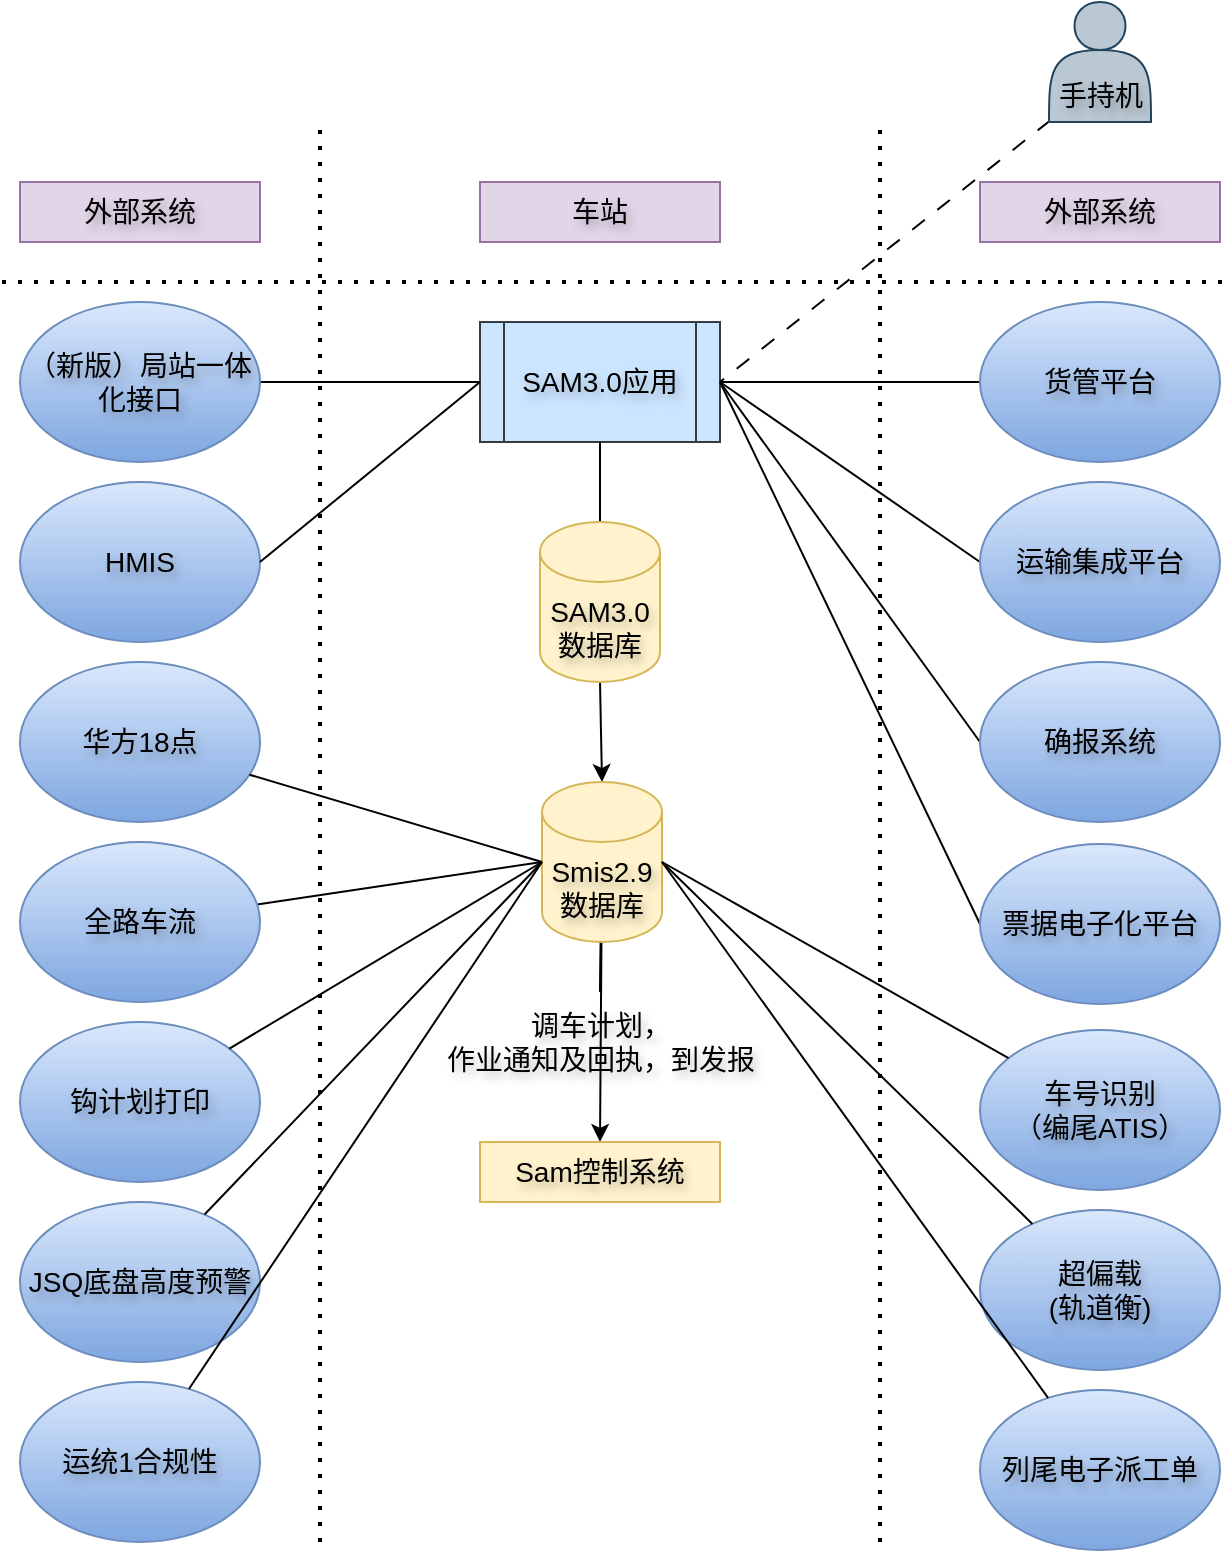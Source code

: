<mxfile version="28.2.7">
  <diagram name="第 1 页" id="1d3wV3VHD6_PKYP7ci5T">
    <mxGraphModel dx="1034" dy="544" grid="1" gridSize="10" guides="1" tooltips="1" connect="1" arrows="1" fold="1" page="1" pageScale="1" pageWidth="827" pageHeight="1169" math="0" shadow="0">
      <root>
        <mxCell id="0" />
        <mxCell id="1" parent="0" />
        <mxCell id="PvLLfz0_lS-ZaBHEbWD5-1" value="&lt;font&gt;外部系统&lt;/font&gt;" style="rounded=0;whiteSpace=wrap;html=1;hachureGap=4;fontFamily=Helvetica;strokeColor=#9673a6;fontSize=14;fillColor=#e1d5e7;textShadow=1;labelBackgroundColor=none;labelBorderColor=none;" parent="1" vertex="1">
          <mxGeometry x="49" y="140" width="120" height="30" as="geometry" />
        </mxCell>
        <mxCell id="PvLLfz0_lS-ZaBHEbWD5-2" value="&lt;font&gt;外部系统&lt;/font&gt;" style="rounded=0;whiteSpace=wrap;html=1;hachureGap=4;fontFamily=Helvetica;strokeColor=#9673a6;fontSize=14;fillColor=#e1d5e7;textShadow=1;labelBackgroundColor=none;labelBorderColor=none;" parent="1" vertex="1">
          <mxGeometry x="529" y="140" width="120" height="30" as="geometry" />
        </mxCell>
        <mxCell id="PvLLfz0_lS-ZaBHEbWD5-3" value="&lt;font&gt;车站&lt;/font&gt;" style="rounded=0;whiteSpace=wrap;html=1;hachureGap=4;fontFamily=Helvetica;strokeColor=#9673a6;fontSize=14;fillColor=#e1d5e7;textShadow=1;labelBackgroundColor=none;labelBorderColor=none;" parent="1" vertex="1">
          <mxGeometry x="279" y="140" width="120" height="30" as="geometry" />
        </mxCell>
        <mxCell id="hTW7HADQhVkxciLwx3_A-1" style="rounded=0;hachureGap=4;orthogonalLoop=1;jettySize=auto;html=1;entryX=0;entryY=0.5;entryDx=0;entryDy=0;fontFamily=Architects Daughter;fontSource=https%3A%2F%2Ffonts.googleapis.com%2Fcss%3Ffamily%3DArchitects%2BDaughter;endArrow=none;endFill=0;exitX=1;exitY=0.5;exitDx=0;exitDy=0;" edge="1" parent="1" source="PvLLfz0_lS-ZaBHEbWD5-10" target="PvLLfz0_lS-ZaBHEbWD5-21">
          <mxGeometry relative="1" as="geometry" />
        </mxCell>
        <mxCell id="PvLLfz0_lS-ZaBHEbWD5-10" value="&lt;font&gt;SAM3.0应用&lt;/font&gt;" style="shape=process;whiteSpace=wrap;html=1;backgroundOutline=1;hachureGap=4;fontFamily=Helvetica;fontSize=14;fillColor=#cce5ff;strokeColor=#36393d;textShadow=1;labelBackgroundColor=none;labelBorderColor=none;" parent="1" vertex="1">
          <mxGeometry x="279" y="210" width="120" height="60" as="geometry" />
        </mxCell>
        <mxCell id="PvLLfz0_lS-ZaBHEbWD5-11" style="rounded=0;hachureGap=4;orthogonalLoop=1;jettySize=auto;html=1;entryX=0.5;entryY=0;entryDx=0;entryDy=0;fontFamily=Helvetica;endArrow=classic;endFill=1;fontSize=14;textShadow=1;labelBackgroundColor=none;labelBorderColor=none;" parent="1" source="PvLLfz0_lS-ZaBHEbWD5-42" target="PvLLfz0_lS-ZaBHEbWD5-13" edge="1">
          <mxGeometry relative="1" as="geometry" />
        </mxCell>
        <mxCell id="PvLLfz0_lS-ZaBHEbWD5-12" value="" style="endArrow=none;html=1;rounded=0;hachureGap=4;fontFamily=Helvetica;entryX=0.5;entryY=1;entryDx=0;entryDy=0;exitX=0.5;exitY=0;exitDx=0;exitDy=0;exitPerimeter=0;fontSize=14;textShadow=1;labelBackgroundColor=none;labelBorderColor=none;" parent="1" source="PvLLfz0_lS-ZaBHEbWD5-33" target="PvLLfz0_lS-ZaBHEbWD5-10" edge="1">
          <mxGeometry width="50" height="50" relative="1" as="geometry">
            <mxPoint x="329" y="350" as="sourcePoint" />
            <mxPoint x="379" y="300" as="targetPoint" />
          </mxGeometry>
        </mxCell>
        <mxCell id="PvLLfz0_lS-ZaBHEbWD5-13" value="&lt;font&gt;Sam控制系统&lt;/font&gt;" style="whiteSpace=wrap;html=1;fontFamily=Helvetica;hachureGap=4;fontSize=14;fillColor=#fff2cc;strokeColor=#d6b656;textShadow=1;labelBackgroundColor=none;labelBorderColor=none;" parent="1" vertex="1">
          <mxGeometry x="279" y="620" width="120" height="30" as="geometry" />
        </mxCell>
        <mxCell id="PvLLfz0_lS-ZaBHEbWD5-14" value="" style="endArrow=none;dashed=1;html=1;dashPattern=1 3;strokeWidth=2;rounded=0;hachureGap=4;fontFamily=Helvetica;fontSize=14;textShadow=1;labelBackgroundColor=none;labelBorderColor=none;" parent="1" edge="1">
          <mxGeometry width="50" height="50" relative="1" as="geometry">
            <mxPoint x="479" y="820" as="sourcePoint" />
            <mxPoint x="479" y="110" as="targetPoint" />
          </mxGeometry>
        </mxCell>
        <mxCell id="PvLLfz0_lS-ZaBHEbWD5-15" value="" style="endArrow=none;dashed=1;html=1;dashPattern=1 3;strokeWidth=2;rounded=0;hachureGap=4;fontFamily=Helvetica;fontSize=14;textShadow=1;labelBackgroundColor=none;labelBorderColor=none;" parent="1" edge="1">
          <mxGeometry width="50" height="50" relative="1" as="geometry">
            <mxPoint x="40" y="190" as="sourcePoint" />
            <mxPoint x="650" y="190" as="targetPoint" />
          </mxGeometry>
        </mxCell>
        <mxCell id="PvLLfz0_lS-ZaBHEbWD5-16" value="" style="endArrow=none;dashed=1;html=1;dashPattern=1 3;strokeWidth=2;rounded=0;hachureGap=4;fontFamily=Helvetica;fontSize=14;textShadow=1;labelBackgroundColor=none;labelBorderColor=none;" parent="1" edge="1">
          <mxGeometry width="50" height="50" relative="1" as="geometry">
            <mxPoint x="199" y="820" as="sourcePoint" />
            <mxPoint x="199" y="110" as="targetPoint" />
          </mxGeometry>
        </mxCell>
        <mxCell id="PvLLfz0_lS-ZaBHEbWD5-19" style="rounded=0;hachureGap=4;orthogonalLoop=1;jettySize=auto;html=1;entryX=1;entryY=0.5;entryDx=0;entryDy=0;fontFamily=Helvetica;endArrow=none;endFill=0;fontSize=14;textShadow=1;labelBackgroundColor=none;labelBorderColor=none;" parent="1" source="PvLLfz0_lS-ZaBHEbWD5-20" target="PvLLfz0_lS-ZaBHEbWD5-10" edge="1">
          <mxGeometry relative="1" as="geometry" />
        </mxCell>
        <mxCell id="PvLLfz0_lS-ZaBHEbWD5-20" value="货管平台" style="ellipse;whiteSpace=wrap;html=1;hachureGap=4;fontFamily=Helvetica;fontSize=14;fillColor=#dae8fc;strokeColor=#6c8ebf;textShadow=1;labelBackgroundColor=none;labelBorderColor=none;fillStyle=auto;gradientColor=#7ea6e0;" parent="1" vertex="1">
          <mxGeometry x="529" y="200" width="120" height="80" as="geometry" />
        </mxCell>
        <mxCell id="PvLLfz0_lS-ZaBHEbWD5-21" value="&lt;font&gt;确报系统&lt;/font&gt;" style="ellipse;whiteSpace=wrap;html=1;hachureGap=4;fontFamily=Helvetica;fontSize=14;fillColor=#dae8fc;strokeColor=#6c8ebf;textShadow=1;labelBackgroundColor=none;labelBorderColor=none;fillStyle=auto;gradientColor=#7ea6e0;" parent="1" vertex="1">
          <mxGeometry x="529" y="380" width="120" height="80" as="geometry" />
        </mxCell>
        <mxCell id="PvLLfz0_lS-ZaBHEbWD5-22" style="rounded=0;hachureGap=4;orthogonalLoop=1;jettySize=auto;html=1;fontFamily=Helvetica;endArrow=none;endFill=0;exitX=0;exitY=0.5;exitDx=0;exitDy=0;fontSize=14;entryX=1;entryY=0.5;entryDx=0;entryDy=0;textShadow=1;labelBackgroundColor=none;labelBorderColor=none;" parent="1" source="PvLLfz0_lS-ZaBHEbWD5-24" target="PvLLfz0_lS-ZaBHEbWD5-10" edge="1">
          <mxGeometry relative="1" as="geometry">
            <mxPoint x="399" y="270" as="targetPoint" />
          </mxGeometry>
        </mxCell>
        <mxCell id="PvLLfz0_lS-ZaBHEbWD5-24" value="&lt;font&gt;运输集成平台&lt;/font&gt;" style="ellipse;whiteSpace=wrap;html=1;hachureGap=4;fontFamily=Helvetica;fontSize=14;fillColor=#dae8fc;strokeColor=#6c8ebf;textShadow=1;labelBackgroundColor=none;labelBorderColor=none;fillStyle=auto;gradientColor=#7ea6e0;" parent="1" vertex="1">
          <mxGeometry x="529" y="290" width="120" height="80" as="geometry" />
        </mxCell>
        <mxCell id="PvLLfz0_lS-ZaBHEbWD5-25" style="rounded=0;hachureGap=4;orthogonalLoop=1;jettySize=auto;html=1;fontFamily=Helvetica;endArrow=none;endFill=0;exitX=0;exitY=0.5;exitDx=0;exitDy=0;fontSize=14;entryX=1;entryY=0.5;entryDx=0;entryDy=0;textShadow=1;labelBackgroundColor=none;labelBorderColor=none;" parent="1" source="PvLLfz0_lS-ZaBHEbWD5-26" target="PvLLfz0_lS-ZaBHEbWD5-10" edge="1">
          <mxGeometry relative="1" as="geometry">
            <mxPoint x="399" y="270" as="targetPoint" />
          </mxGeometry>
        </mxCell>
        <mxCell id="PvLLfz0_lS-ZaBHEbWD5-26" value="票据电子化平台" style="ellipse;whiteSpace=wrap;html=1;hachureGap=4;fontFamily=Helvetica;fontSize=14;fillColor=#dae8fc;strokeColor=#6c8ebf;textShadow=1;labelBackgroundColor=none;labelBorderColor=none;fillStyle=auto;gradientColor=#7ea6e0;" parent="1" vertex="1">
          <mxGeometry x="529" y="471" width="120" height="80" as="geometry" />
        </mxCell>
        <mxCell id="PvLLfz0_lS-ZaBHEbWD5-29" style="rounded=0;hachureGap=4;orthogonalLoop=1;jettySize=auto;html=1;entryX=1;entryY=0.5;entryDx=0;entryDy=0;fontFamily=Helvetica;endArrow=none;endFill=0;dashed=1;dashPattern=8 8;fontSize=14;exitX=0.012;exitY=0.987;exitDx=0;exitDy=0;exitPerimeter=0;textShadow=1;labelBackgroundColor=none;labelBorderColor=none;" parent="1" source="PvLLfz0_lS-ZaBHEbWD5-30" target="PvLLfz0_lS-ZaBHEbWD5-10" edge="1">
          <mxGeometry relative="1" as="geometry" />
        </mxCell>
        <mxCell id="PvLLfz0_lS-ZaBHEbWD5-30" value="&lt;div&gt;&lt;br&gt;&lt;/div&gt;&lt;div&gt;&lt;br&gt;&lt;/div&gt;手持机" style="shape=actor;whiteSpace=wrap;html=1;hachureGap=4;fontFamily=Helvetica;fontSize=14;textShadow=1;labelBackgroundColor=none;labelBorderColor=none;fillColor=#bac8d3;strokeColor=#23445d;" parent="1" vertex="1">
          <mxGeometry x="563.5" y="50" width="51" height="60" as="geometry" />
        </mxCell>
        <mxCell id="PvLLfz0_lS-ZaBHEbWD5-31" value="&lt;font&gt;HMIS&lt;/font&gt;" style="ellipse;whiteSpace=wrap;html=1;hachureGap=4;fontFamily=Helvetica;fontSize=14;fillColor=#dae8fc;strokeColor=#6c8ebf;textShadow=1;labelBackgroundColor=none;labelBorderColor=none;fillStyle=auto;gradientColor=#7ea6e0;" parent="1" vertex="1">
          <mxGeometry x="49" y="290" width="120" height="80" as="geometry" />
        </mxCell>
        <mxCell id="PvLLfz0_lS-ZaBHEbWD5-32" value="" style="endArrow=none;html=1;rounded=0;hachureGap=4;fontFamily=Helvetica;entryX=0.5;entryY=1;entryDx=0;entryDy=0;exitX=0.5;exitY=0;exitDx=0;exitDy=0;exitPerimeter=0;fontSize=14;endFill=0;startArrow=classic;startFill=1;textShadow=1;labelBackgroundColor=none;labelBorderColor=none;" parent="1" source="PvLLfz0_lS-ZaBHEbWD5-42" target="PvLLfz0_lS-ZaBHEbWD5-33" edge="1">
          <mxGeometry width="50" height="50" relative="1" as="geometry">
            <mxPoint x="339" y="540" as="sourcePoint" />
            <mxPoint x="339" y="300" as="targetPoint" />
          </mxGeometry>
        </mxCell>
        <mxCell id="PvLLfz0_lS-ZaBHEbWD5-33" value="&lt;font&gt;SAM3.0&lt;/font&gt;&lt;div&gt;&lt;font&gt;数据库&lt;/font&gt;&lt;/div&gt;" style="shape=cylinder3;whiteSpace=wrap;html=1;boundedLbl=1;backgroundOutline=1;size=15;hachureGap=4;fontFamily=Helvetica;fontSize=14;fillColor=#fff2cc;strokeColor=#d6b656;textShadow=1;labelBackgroundColor=none;labelBorderColor=none;" parent="1" vertex="1">
          <mxGeometry x="309" y="310" width="60" height="80" as="geometry" />
        </mxCell>
        <mxCell id="PvLLfz0_lS-ZaBHEbWD5-34" style="rounded=0;hachureGap=4;orthogonalLoop=1;jettySize=auto;html=1;entryX=0;entryY=0.5;entryDx=0;entryDy=0;fontFamily=Architects Daughter;fontSource=https%3A%2F%2Ffonts.googleapis.com%2Fcss%3Ffamily%3DArchitects%2BDaughter;endArrow=none;endFill=0;exitX=1;exitY=0.5;exitDx=0;exitDy=0;textShadow=1;labelBackgroundColor=none;labelBorderColor=none;" parent="1" source="PvLLfz0_lS-ZaBHEbWD5-31" target="PvLLfz0_lS-ZaBHEbWD5-10" edge="1">
          <mxGeometry relative="1" as="geometry" />
        </mxCell>
        <mxCell id="PvLLfz0_lS-ZaBHEbWD5-36" value="" style="rounded=0;hachureGap=4;orthogonalLoop=1;jettySize=auto;html=1;entryX=0.5;entryY=0;entryDx=0;entryDy=0;fontFamily=Helvetica;endArrow=none;endFill=0;fontSize=14;textShadow=1;labelBackgroundColor=none;labelBorderColor=none;" parent="1" source="PvLLfz0_lS-ZaBHEbWD5-42" target="PvLLfz0_lS-ZaBHEbWD5-37" edge="1">
          <mxGeometry relative="1" as="geometry">
            <mxPoint x="339" y="530" as="sourcePoint" />
            <mxPoint x="339" y="641" as="targetPoint" />
          </mxGeometry>
        </mxCell>
        <mxCell id="PvLLfz0_lS-ZaBHEbWD5-37" value="调车计划，&lt;div&gt;作业通知及回执，到发报&lt;/div&gt;" style="text;html=1;align=center;verticalAlign=middle;resizable=0;points=[];autosize=1;strokeColor=none;fillColor=none;fontFamily=Helvetica;fontSize=14;textShadow=1;labelBackgroundColor=none;labelBorderColor=none;" parent="1" vertex="1">
          <mxGeometry x="249" y="545" width="180" height="50" as="geometry" />
        </mxCell>
        <mxCell id="PvLLfz0_lS-ZaBHEbWD5-39" style="rounded=0;hachureGap=4;orthogonalLoop=1;jettySize=auto;html=1;entryX=0;entryY=0.5;entryDx=0;entryDy=0;fontFamily=Architects Daughter;fontSource=https%3A%2F%2Ffonts.googleapis.com%2Fcss%3Ffamily%3DArchitects%2BDaughter;endArrow=none;endFill=0;startArrow=none;startFill=0;exitX=1;exitY=0.5;exitDx=0;exitDy=0;textShadow=1;labelBackgroundColor=none;labelBorderColor=none;" parent="1" source="PvLLfz0_lS-ZaBHEbWD5-40" target="PvLLfz0_lS-ZaBHEbWD5-10" edge="1">
          <mxGeometry relative="1" as="geometry" />
        </mxCell>
        <mxCell id="PvLLfz0_lS-ZaBHEbWD5-40" value="&lt;span&gt;（新版）局站一体化接口&lt;/span&gt;" style="ellipse;whiteSpace=wrap;html=1;hachureGap=4;fontFamily=Helvetica;fontSize=14;fillColor=#dae8fc;strokeColor=#6c8ebf;textShadow=1;labelBackgroundColor=none;labelBorderColor=none;gradientColor=#7ea6e0;" parent="1" vertex="1">
          <mxGeometry x="49" y="200" width="120" height="80" as="geometry" />
        </mxCell>
        <mxCell id="PvLLfz0_lS-ZaBHEbWD5-41" value="" style="rounded=0;hachureGap=4;orthogonalLoop=1;jettySize=auto;html=1;entryX=0.5;entryY=0;entryDx=0;entryDy=0;fontFamily=Helvetica;endArrow=classic;endFill=1;fontSize=14;textShadow=1;labelBackgroundColor=none;labelBorderColor=none;" parent="1" source="PvLLfz0_lS-ZaBHEbWD5-37" target="PvLLfz0_lS-ZaBHEbWD5-42" edge="1">
          <mxGeometry relative="1" as="geometry">
            <mxPoint x="339" y="465" as="sourcePoint" />
            <mxPoint x="339" y="620" as="targetPoint" />
          </mxGeometry>
        </mxCell>
        <mxCell id="PvLLfz0_lS-ZaBHEbWD5-42" value="&lt;font&gt;Smis2.9&lt;/font&gt;&lt;div&gt;&lt;font&gt;数据库&lt;/font&gt;&lt;/div&gt;" style="shape=cylinder3;whiteSpace=wrap;html=1;boundedLbl=1;backgroundOutline=1;size=15;hachureGap=4;fontFamily=Helvetica;fontSize=14;fillColor=#fff2cc;strokeColor=#d6b656;textShadow=1;labelBackgroundColor=none;labelBorderColor=none;" parent="1" vertex="1">
          <mxGeometry x="310" y="440" width="60" height="80" as="geometry" />
        </mxCell>
        <mxCell id="hTW7HADQhVkxciLwx3_A-5" value="&lt;font&gt;车号识别&lt;/font&gt;&lt;div&gt;&lt;font&gt;（编尾ATIS）&lt;/font&gt;&lt;/div&gt;" style="ellipse;whiteSpace=wrap;html=1;hachureGap=4;fontFamily=Helvetica;fontSize=14;fillColor=#dae8fc;strokeColor=#6c8ebf;gradientColor=#7ea6e0;textShadow=1;" vertex="1" parent="1">
          <mxGeometry x="529" y="564" width="120" height="80" as="geometry" />
        </mxCell>
        <mxCell id="hTW7HADQhVkxciLwx3_A-6" value="超偏载&lt;br&gt;(轨道衡)" style="ellipse;whiteSpace=wrap;html=1;hachureGap=4;fontFamily=Helvetica;fontSize=14;fillColor=#dae8fc;strokeColor=#6c8ebf;gradientColor=#7ea6e0;textShadow=1;" vertex="1" parent="1">
          <mxGeometry x="529" y="654" width="120" height="80" as="geometry" />
        </mxCell>
        <mxCell id="hTW7HADQhVkxciLwx3_A-7" value="列尾电子派工单" style="ellipse;whiteSpace=wrap;html=1;hachureGap=4;fontFamily=Helvetica;fontSize=14;fillColor=#dae8fc;strokeColor=#6c8ebf;gradientColor=#7ea6e0;textShadow=1;" vertex="1" parent="1">
          <mxGeometry x="529" y="744" width="120" height="80" as="geometry" />
        </mxCell>
        <mxCell id="hTW7HADQhVkxciLwx3_A-8" value="华方18点" style="ellipse;whiteSpace=wrap;html=1;hachureGap=4;fontFamily=Helvetica;fontSize=14;fillColor=#dae8fc;strokeColor=#6c8ebf;gradientColor=#7ea6e0;textShadow=1;" vertex="1" parent="1">
          <mxGeometry x="49" y="380" width="120" height="80" as="geometry" />
        </mxCell>
        <mxCell id="hTW7HADQhVkxciLwx3_A-14" style="rounded=0;hachureGap=4;orthogonalLoop=1;jettySize=auto;html=1;fontFamily=Architects Daughter;fontSource=https%3A%2F%2Ffonts.googleapis.com%2Fcss%3Ffamily%3DArchitects%2BDaughter;endArrow=none;endFill=0;" edge="1" parent="1" source="hTW7HADQhVkxciLwx3_A-9">
          <mxGeometry relative="1" as="geometry">
            <mxPoint x="310" y="480" as="targetPoint" />
          </mxGeometry>
        </mxCell>
        <mxCell id="hTW7HADQhVkxciLwx3_A-9" value="&lt;span&gt;全路车流&lt;/span&gt;" style="ellipse;whiteSpace=wrap;html=1;hachureGap=4;fontFamily=Helvetica;fontSize=14;fillColor=#dae8fc;strokeColor=#6c8ebf;gradientColor=#7ea6e0;textShadow=1;" vertex="1" parent="1">
          <mxGeometry x="49" y="470" width="120" height="80" as="geometry" />
        </mxCell>
        <mxCell id="hTW7HADQhVkxciLwx3_A-10" value="&lt;span&gt;钩计划打印&lt;/span&gt;" style="ellipse;whiteSpace=wrap;html=1;hachureGap=4;fontFamily=Helvetica;fontSize=14;fillColor=#dae8fc;strokeColor=#6c8ebf;gradientColor=#7ea6e0;textShadow=1;" vertex="1" parent="1">
          <mxGeometry x="49" y="560" width="120" height="80" as="geometry" />
        </mxCell>
        <mxCell id="hTW7HADQhVkxciLwx3_A-11" value="&lt;span&gt;JSQ底盘高度预警&lt;/span&gt;" style="ellipse;whiteSpace=wrap;html=1;hachureGap=4;fontFamily=Helvetica;fontSize=14;fillColor=#dae8fc;strokeColor=#6c8ebf;gradientColor=#7ea6e0;textShadow=1;" vertex="1" parent="1">
          <mxGeometry x="49" y="650" width="120" height="80" as="geometry" />
        </mxCell>
        <mxCell id="hTW7HADQhVkxciLwx3_A-12" value="&lt;span&gt;运统1合规性&lt;/span&gt;" style="ellipse;whiteSpace=wrap;html=1;hachureGap=4;fontFamily=Helvetica;fontSize=14;fillColor=#dae8fc;strokeColor=#6c8ebf;gradientColor=#7ea6e0;textShadow=1;" vertex="1" parent="1">
          <mxGeometry x="49" y="740" width="120" height="80" as="geometry" />
        </mxCell>
        <mxCell id="hTW7HADQhVkxciLwx3_A-13" style="rounded=0;hachureGap=4;orthogonalLoop=1;jettySize=auto;html=1;entryX=0;entryY=0.5;entryDx=0;entryDy=0;entryPerimeter=0;fontFamily=Architects Daughter;fontSource=https%3A%2F%2Ffonts.googleapis.com%2Fcss%3Ffamily%3DArchitects%2BDaughter;endArrow=none;endFill=0;" edge="1" parent="1" source="hTW7HADQhVkxciLwx3_A-8" target="PvLLfz0_lS-ZaBHEbWD5-42">
          <mxGeometry relative="1" as="geometry" />
        </mxCell>
        <mxCell id="hTW7HADQhVkxciLwx3_A-15" style="rounded=0;hachureGap=4;orthogonalLoop=1;jettySize=auto;html=1;entryX=0;entryY=0.5;entryDx=0;entryDy=0;entryPerimeter=0;fontFamily=Architects Daughter;fontSource=https%3A%2F%2Ffonts.googleapis.com%2Fcss%3Ffamily%3DArchitects%2BDaughter;endArrow=none;endFill=0;" edge="1" parent="1" source="hTW7HADQhVkxciLwx3_A-10" target="PvLLfz0_lS-ZaBHEbWD5-42">
          <mxGeometry relative="1" as="geometry" />
        </mxCell>
        <mxCell id="hTW7HADQhVkxciLwx3_A-16" style="rounded=0;hachureGap=4;orthogonalLoop=1;jettySize=auto;html=1;entryX=0;entryY=0.5;entryDx=0;entryDy=0;entryPerimeter=0;fontFamily=Architects Daughter;fontSource=https%3A%2F%2Ffonts.googleapis.com%2Fcss%3Ffamily%3DArchitects%2BDaughter;endArrow=none;endFill=0;" edge="1" parent="1" source="hTW7HADQhVkxciLwx3_A-11" target="PvLLfz0_lS-ZaBHEbWD5-42">
          <mxGeometry relative="1" as="geometry" />
        </mxCell>
        <mxCell id="hTW7HADQhVkxciLwx3_A-17" style="rounded=0;hachureGap=4;orthogonalLoop=1;jettySize=auto;html=1;entryX=0;entryY=0.5;entryDx=0;entryDy=0;entryPerimeter=0;fontFamily=Architects Daughter;fontSource=https%3A%2F%2Ffonts.googleapis.com%2Fcss%3Ffamily%3DArchitects%2BDaughter;endArrow=none;endFill=0;" edge="1" parent="1" source="hTW7HADQhVkxciLwx3_A-12" target="PvLLfz0_lS-ZaBHEbWD5-42">
          <mxGeometry relative="1" as="geometry" />
        </mxCell>
        <mxCell id="hTW7HADQhVkxciLwx3_A-18" style="rounded=0;hachureGap=4;orthogonalLoop=1;jettySize=auto;html=1;entryX=1;entryY=0.5;entryDx=0;entryDy=0;entryPerimeter=0;fontFamily=Architects Daughter;fontSource=https%3A%2F%2Ffonts.googleapis.com%2Fcss%3Ffamily%3DArchitects%2BDaughter;endArrow=none;endFill=0;" edge="1" parent="1" source="hTW7HADQhVkxciLwx3_A-5" target="PvLLfz0_lS-ZaBHEbWD5-42">
          <mxGeometry relative="1" as="geometry" />
        </mxCell>
        <mxCell id="hTW7HADQhVkxciLwx3_A-19" style="rounded=0;hachureGap=4;orthogonalLoop=1;jettySize=auto;html=1;entryX=1;entryY=0.5;entryDx=0;entryDy=0;entryPerimeter=0;fontFamily=Architects Daughter;fontSource=https%3A%2F%2Ffonts.googleapis.com%2Fcss%3Ffamily%3DArchitects%2BDaughter;endArrow=none;endFill=0;" edge="1" parent="1" source="hTW7HADQhVkxciLwx3_A-6" target="PvLLfz0_lS-ZaBHEbWD5-42">
          <mxGeometry relative="1" as="geometry" />
        </mxCell>
        <mxCell id="hTW7HADQhVkxciLwx3_A-20" style="rounded=0;hachureGap=4;orthogonalLoop=1;jettySize=auto;html=1;entryX=1;entryY=0.5;entryDx=0;entryDy=0;entryPerimeter=0;fontFamily=Architects Daughter;fontSource=https%3A%2F%2Ffonts.googleapis.com%2Fcss%3Ffamily%3DArchitects%2BDaughter;endArrow=none;endFill=0;" edge="1" parent="1" source="hTW7HADQhVkxciLwx3_A-7" target="PvLLfz0_lS-ZaBHEbWD5-42">
          <mxGeometry relative="1" as="geometry" />
        </mxCell>
      </root>
    </mxGraphModel>
  </diagram>
</mxfile>
